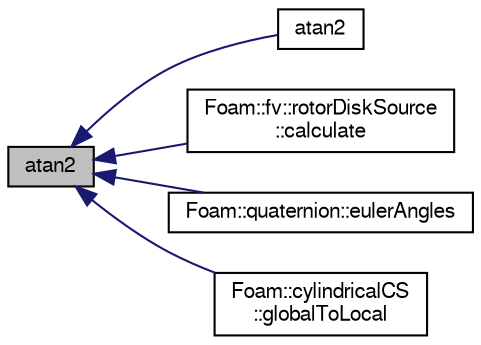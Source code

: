 digraph "atan2"
{
  bgcolor="transparent";
  edge [fontname="FreeSans",fontsize="10",labelfontname="FreeSans",labelfontsize="10"];
  node [fontname="FreeSans",fontsize="10",shape=record];
  rankdir="LR";
  Node1 [label="atan2",height=0.2,width=0.4,color="black", fillcolor="grey75", style="filled" fontcolor="black"];
  Node1 -> Node2 [dir="back",color="midnightblue",fontsize="10",style="solid",fontname="FreeSans"];
  Node2 [label="atan2",height=0.2,width=0.4,color="black",URL="$a10237.html#ab4a9cecc43d3bf52428da59c99ccbc57"];
  Node1 -> Node3 [dir="back",color="midnightblue",fontsize="10",style="solid",fontname="FreeSans"];
  Node3 [label="Foam::fv::rotorDiskSource\l::calculate",height=0.2,width=0.4,color="black",URL="$a02158.html#af1f80de2cfdda8beed20eae7693f3c4e",tooltip="Calculate forces. "];
  Node1 -> Node4 [dir="back",color="midnightblue",fontsize="10",style="solid",fontname="FreeSans"];
  Node4 [label="Foam::quaternion::eulerAngles",height=0.2,width=0.4,color="black",URL="$a01993.html#a72316836db2a6ee1985e7cf7c54bc2ce",tooltip="Return a vector of euler angles (rotations in radians about. "];
  Node1 -> Node5 [dir="back",color="midnightblue",fontsize="10",style="solid",fontname="FreeSans"];
  Node5 [label="Foam::cylindricalCS\l::globalToLocal",height=0.2,width=0.4,color="black",URL="$a00472.html#a2e1b5b722b11dde4d4d5a222a874f9e5",tooltip="Convert from global Cartesian system to the local coordinate system. "];
}
